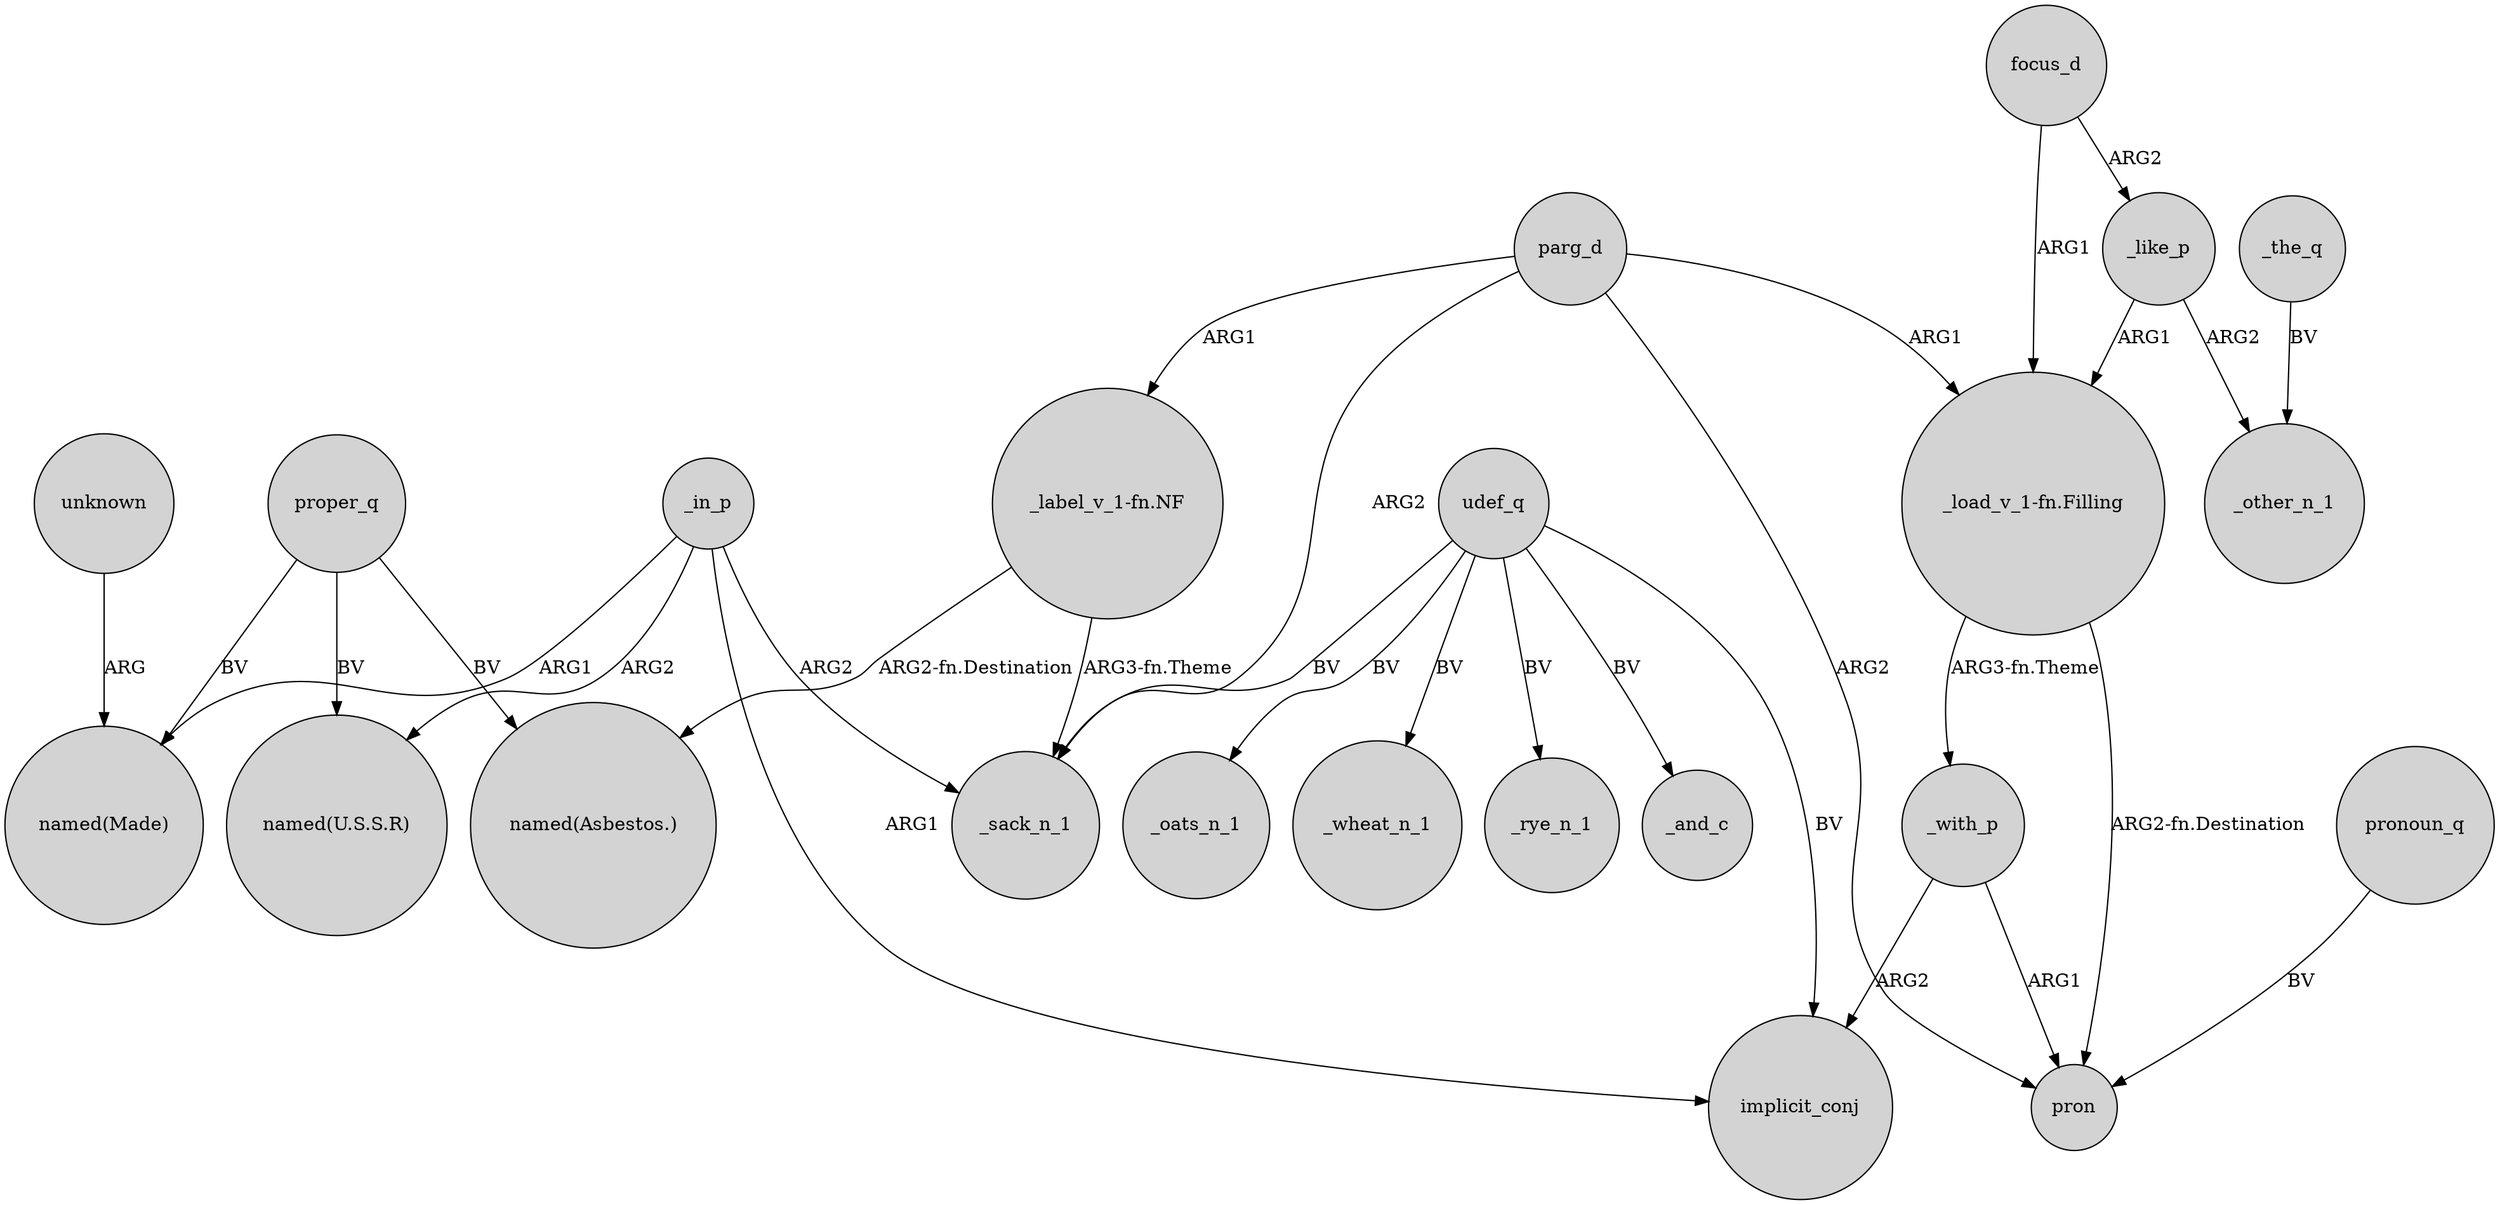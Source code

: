 digraph {
	node [shape=circle style=filled]
	_in_p -> "named(U.S.S.R)" [label=ARG2]
	_in_p -> _sack_n_1 [label=ARG2]
	"_load_v_1-fn.Filling" -> _with_p [label="ARG3-fn.Theme"]
	focus_d -> _like_p [label=ARG2]
	"_label_v_1-fn.NF" -> "named(Asbestos.)" [label="ARG2-fn.Destination"]
	_in_p -> implicit_conj [label=ARG1]
	focus_d -> "_load_v_1-fn.Filling" [label=ARG1]
	"_label_v_1-fn.NF" -> _sack_n_1 [label="ARG3-fn.Theme"]
	"_load_v_1-fn.Filling" -> pron [label="ARG2-fn.Destination"]
	_with_p -> pron [label=ARG1]
	udef_q -> implicit_conj [label=BV]
	udef_q -> _oats_n_1 [label=BV]
	parg_d -> pron [label=ARG2]
	unknown -> "named(Made)" [label=ARG]
	proper_q -> "named(U.S.S.R)" [label=BV]
	pronoun_q -> pron [label=BV]
	udef_q -> _sack_n_1 [label=BV]
	_the_q -> _other_n_1 [label=BV]
	_in_p -> "named(Made)" [label=ARG1]
	udef_q -> _wheat_n_1 [label=BV]
	udef_q -> _rye_n_1 [label=BV]
	proper_q -> "named(Made)" [label=BV]
	_with_p -> implicit_conj [label=ARG2]
	parg_d -> "_label_v_1-fn.NF" [label=ARG1]
	parg_d -> "_load_v_1-fn.Filling" [label=ARG1]
	parg_d -> _sack_n_1 [label=ARG2]
	_like_p -> _other_n_1 [label=ARG2]
	_like_p -> "_load_v_1-fn.Filling" [label=ARG1]
	proper_q -> "named(Asbestos.)" [label=BV]
	udef_q -> _and_c [label=BV]
}
